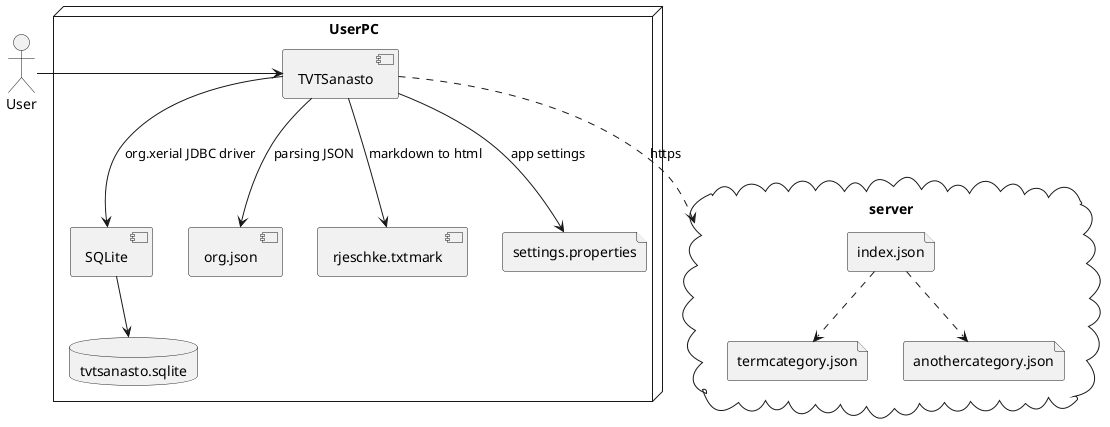 @startuml
node UserPC {
	component TVTSanasto
	component SQLite
	component org.json
	component rjeschke.txtmark
	file settings.properties
	database tvtsanasto.sqlite
	TVTSanasto --> SQLite: org.xerial JDBC driver
	SQLite --> tvtsanasto.sqlite
	TVTSanasto --> org.json: parsing JSON
	TVTSanasto --> rjeschke.txtmark: markdown to html
	TVTSanasto --> settings.properties: app settings
}
cloud server {
	file index.json
	file termcategory.json
	file anothercategory.json
	index.json ..> termcategory.json
	index.json ..> anothercategory.json
}
actor User

User -> TVTSanasto
TVTSanasto ..> server: https
@enduml
